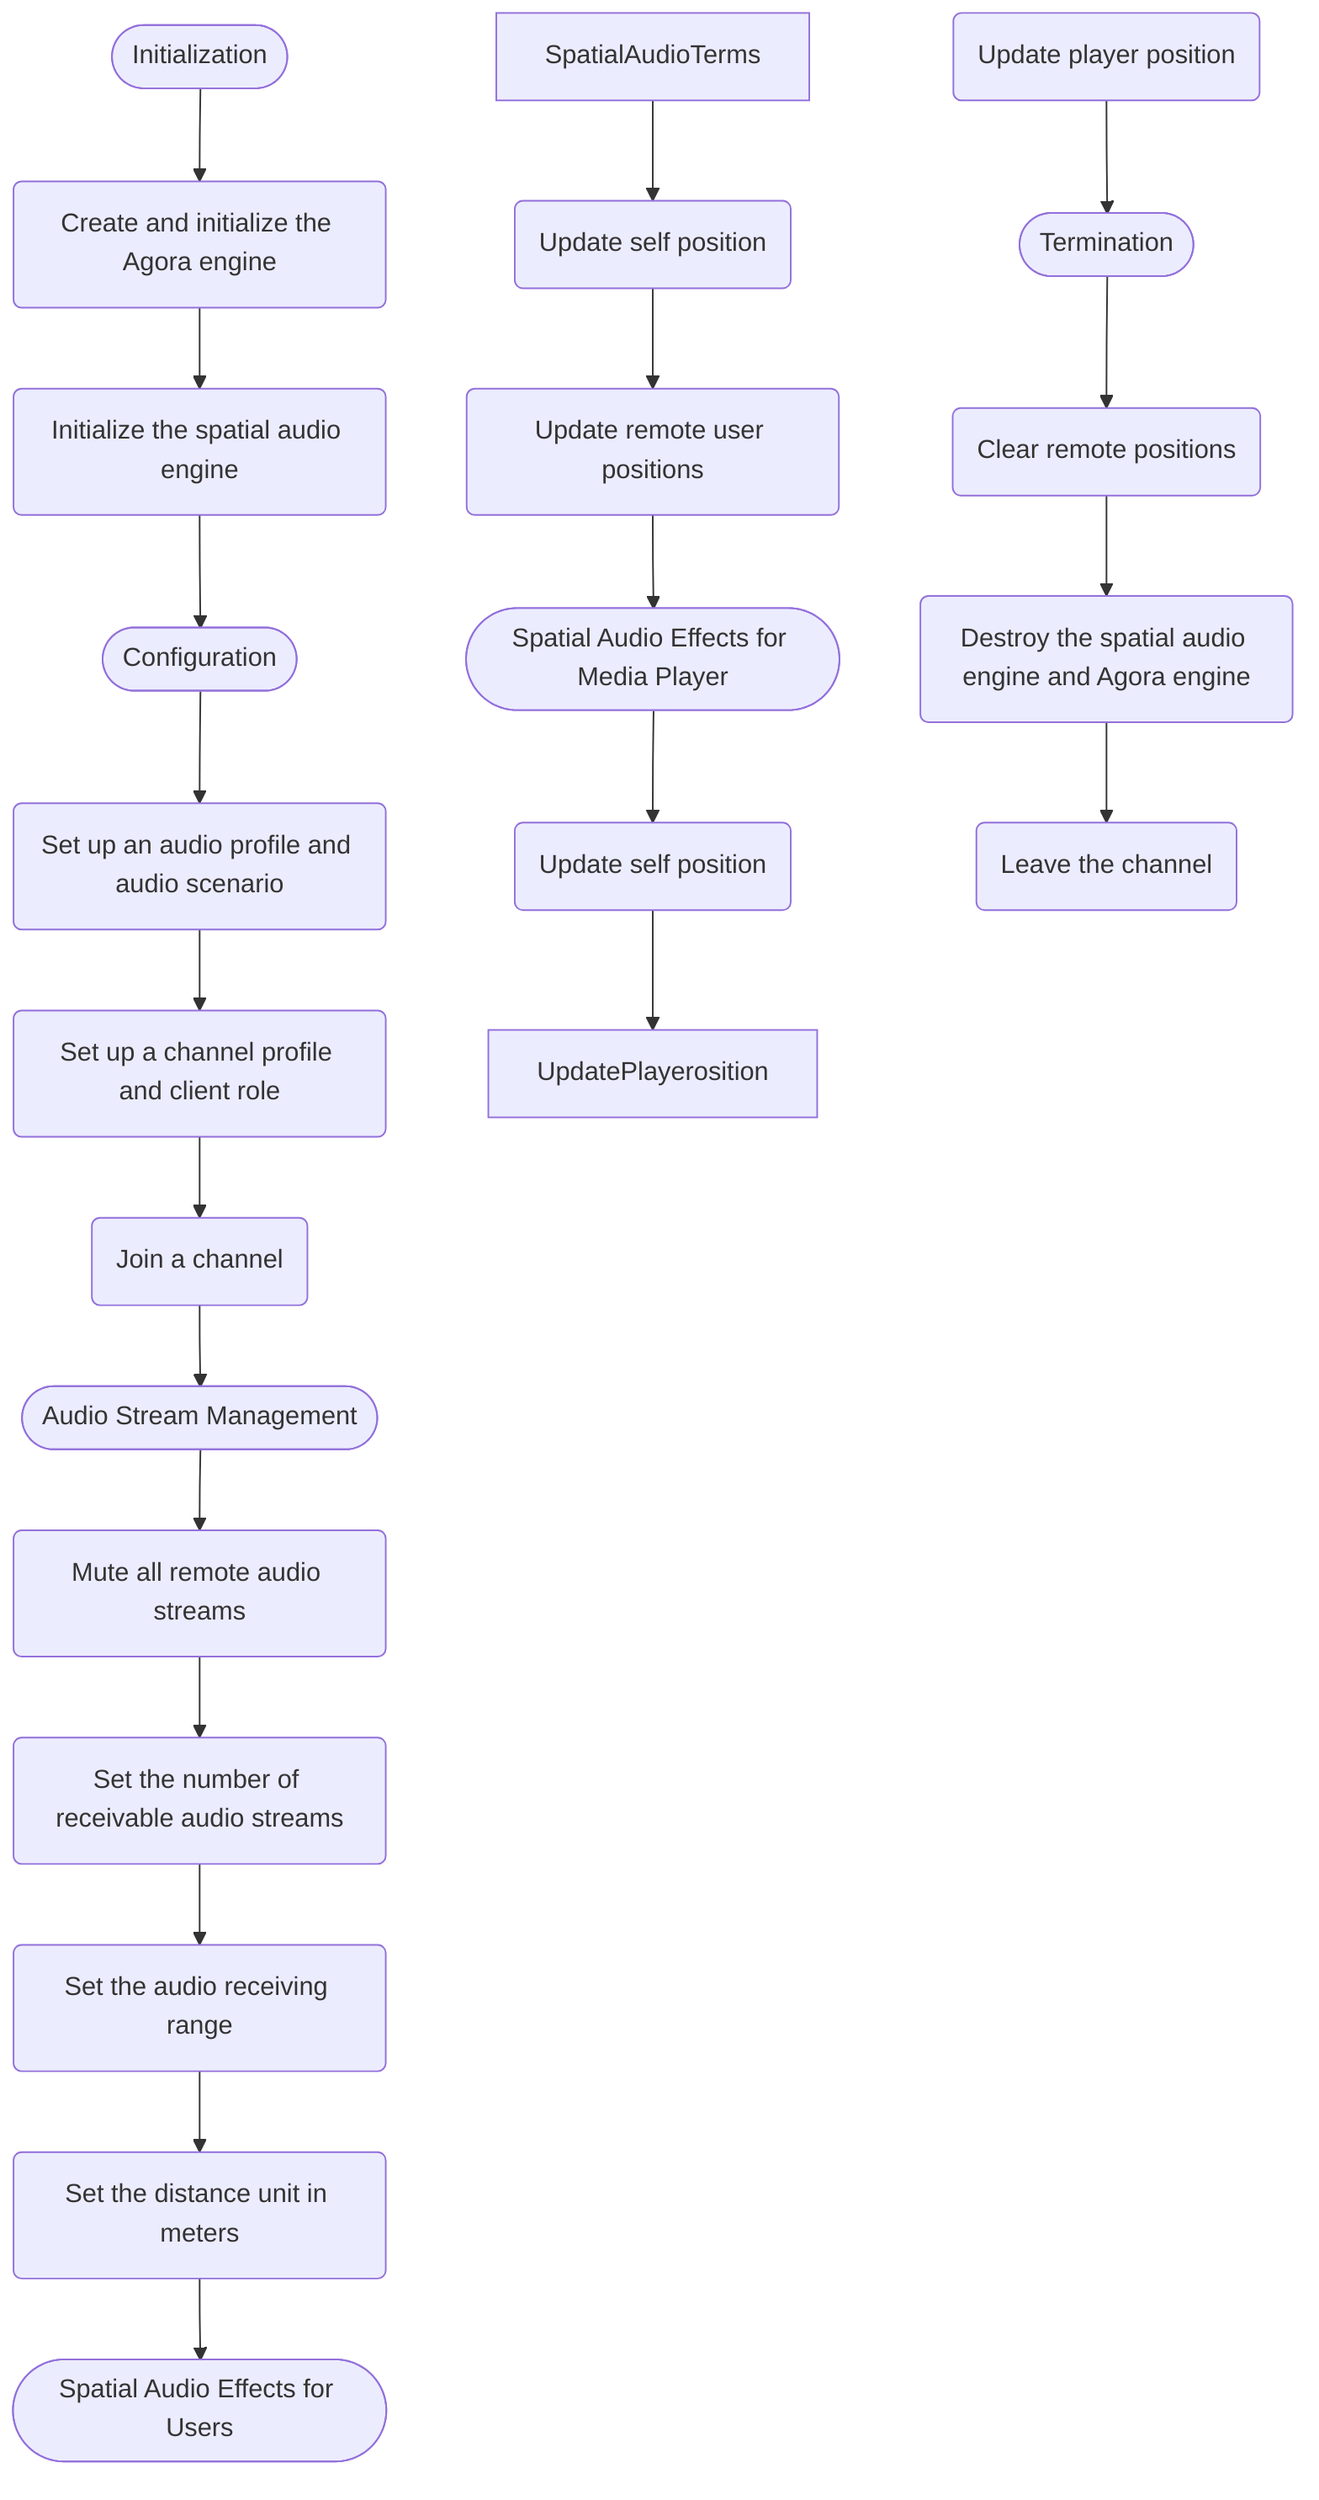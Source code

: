 flowchart TB
    Initialize([Initialization])
    CreateAndInitializeEngine(Create and initialize the Agora engine)
    InitializeSpatialAudio(Initialize the spatial audio engine)
    Configuration([Configuration])
    SetupAudioProfile(Set up an audio profile and audio scenario)
    SetupChannelProfile(Set up a channel profile and client role)
    JoinChannel(Join a channel)
    AudioStream([Audio Stream Management])
    MuteStreams(Mute all remote audio streams)
    SetStreamNumber(Set the number of receivable audio streams)
    SetReceivingRange(Set the audio receiving range)
    SetDistanceUnit(Set the distance unit in meters)
    SpatialAudioEffectsForUsers([Spatial Audio Effects for Users])
    UpdateSelfPosition(Update self position)
    UpdateRemotePositions(Update remote user positions)
    SpatialAudioEffectsForMediaPlayer([Spatial Audio Effects for Media Player])
    UpdateSelfPositionMediaPlayer(Update self position)
    UpdatePlayerPosition(Update player position)
    Termination([Termination])
    ClearRemotePositions(Clear remote positions)
    DestroyEngines(Destroy the spatial audio engine and Agora engine)
    LeaveChannel(Leave the channel)

    Initialize --> CreateAndInitializeEngine
    CreateAndInitializeEngine --> InitializeSpatialAudio
    InitializeSpatialAudio --> Configuration
    Configuration --> SetupAudioProfile
    SetupAudioProfile --> SetupChannelProfile
    SetupChannelProfile --> JoinChannel
    JoinChannel --> AudioStream
    AudioStream --> MuteStreams
    MuteStreams --> SetStreamNumber
    SetStreamNumber --> SetReceivingRange
    SetReceivingRange --> SetDistanceUnit
    SetDistanceUnit --> SpatialAudioEffectsForUsers
    SpatialAudioTerms --> UpdateSelfPosition
    UpdateSelfPosition --> UpdateRemotePositions
    UpdateRemotePositions --> SpatialAudioEffectsForMediaPlayer
    SpatialAudioEffectsForMediaPlayer --> UpdateSelfPositionMediaPlayer
    UpdateSelfPositionMediaPlayer --> UpdatePlayerosition
    UpdatePlayerPosition --> Termination
    Termination --> ClearRemotePositions
    ClearRemotePositions --> DestroyEngines
    DestroyEngines --> LeaveChannel